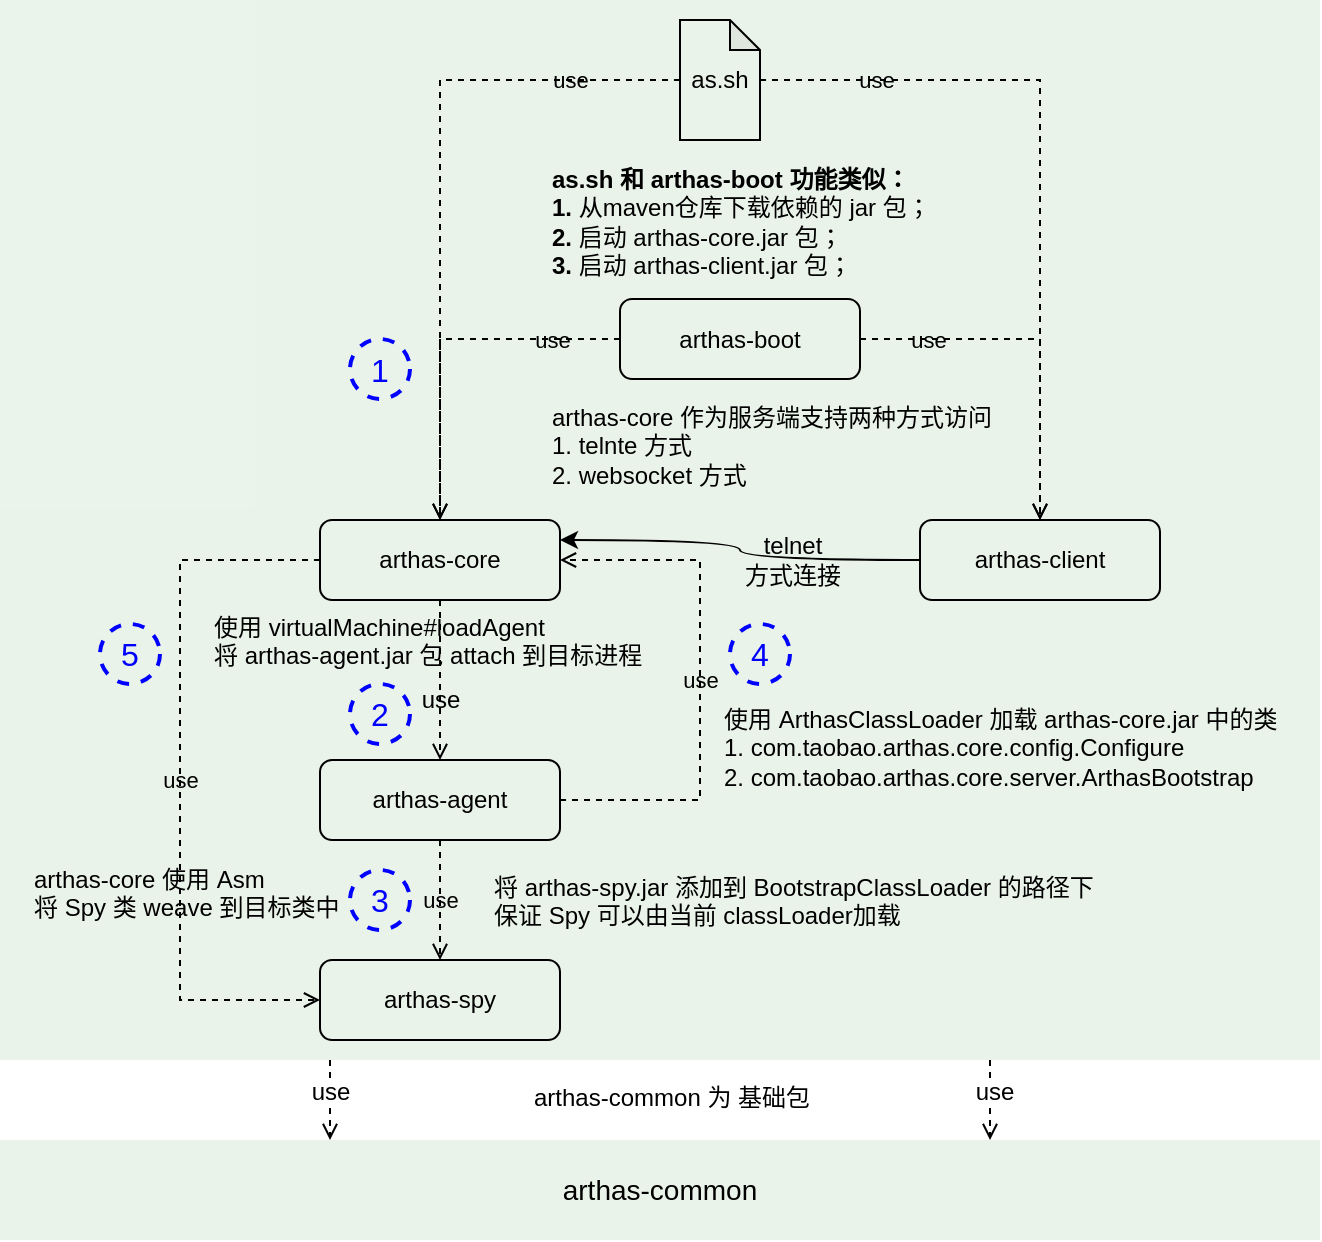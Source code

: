 <mxfile pages="1" version="11.2.8" type="github"><diagram id="M2GeRGOPYq064RoH81QX" name="Page-1"><mxGraphModel dx="981" dy="614" grid="1" gridSize="10" guides="1" tooltips="1" connect="1" arrows="1" fold="1" page="1" pageScale="1" pageWidth="850" pageHeight="1100" math="0" shadow="0"><root><mxCell id="0"/><mxCell id="1" parent="0"/><mxCell id="NT79Mse57YBzNkKxj0bY-42" style="edgeStyle=orthogonalEdgeStyle;rounded=0;orthogonalLoop=1;jettySize=auto;html=1;exitX=0.25;exitY=1;exitDx=0;exitDy=0;entryX=0.25;entryY=0;entryDx=0;entryDy=0;dashed=1;labelBackgroundColor=none;endArrow=open;endFill=0;fontSize=12;fontColor=#0000FF;" edge="1" parent="1" source="NT79Mse57YBzNkKxj0bY-33" target="NT79Mse57YBzNkKxj0bY-40"><mxGeometry relative="1" as="geometry"/></mxCell><mxCell id="NT79Mse57YBzNkKxj0bY-45" value="use" style="text;html=1;resizable=0;points=[];align=center;verticalAlign=middle;labelBackgroundColor=#ffffff;fontSize=12;fontColor=#000000;" vertex="1" connectable="0" parent="NT79Mse57YBzNkKxj0bY-42"><mxGeometry x="-0.15" relative="1" as="geometry"><mxPoint y="-1" as="offset"/></mxGeometry></mxCell><mxCell id="NT79Mse57YBzNkKxj0bY-44" style="edgeStyle=orthogonalEdgeStyle;rounded=0;orthogonalLoop=1;jettySize=auto;html=1;exitX=0.75;exitY=1;exitDx=0;exitDy=0;entryX=0.75;entryY=0;entryDx=0;entryDy=0;dashed=1;labelBackgroundColor=none;endArrow=open;endFill=0;fontSize=12;fontColor=#0000FF;" edge="1" parent="1" source="NT79Mse57YBzNkKxj0bY-33" target="NT79Mse57YBzNkKxj0bY-40"><mxGeometry relative="1" as="geometry"/></mxCell><mxCell id="NT79Mse57YBzNkKxj0bY-47" value="use" style="text;html=1;resizable=0;points=[];align=center;verticalAlign=middle;labelBackgroundColor=#ffffff;fontSize=12;fontColor=#000000;" vertex="1" connectable="0" parent="NT79Mse57YBzNkKxj0bY-44"><mxGeometry x="-0.35" y="2" relative="1" as="geometry"><mxPoint y="3" as="offset"/></mxGeometry></mxCell><mxCell id="NT79Mse57YBzNkKxj0bY-33" value="" style="rounded=0;whiteSpace=wrap;html=1;labelBackgroundColor=none;strokeColor=none;fillColor=#d5e8d4;fontSize=14;gradientColor=none;opacity=50;" vertex="1" parent="1"><mxGeometry x="80" y="100" width="660" height="530" as="geometry"/></mxCell><mxCell id="NT79Mse57YBzNkKxj0bY-11" value="use" style="rounded=0;orthogonalLoop=1;jettySize=auto;html=1;entryX=0.5;entryY=0;entryDx=0;entryDy=0;edgeStyle=orthogonalEdgeStyle;dashed=1;endArrow=open;endFill=0;labelBackgroundColor=none;" edge="1" parent="1" source="Z1wNyABc7ycYgOkXW4Ao-1" target="Z1wNyABc7ycYgOkXW4Ao-3"><mxGeometry x="-0.677" relative="1" as="geometry"><Array as="points"><mxPoint x="300" y="140"/></Array><mxPoint as="offset"/></mxGeometry></mxCell><mxCell id="NT79Mse57YBzNkKxj0bY-14" value="use" style="edgeStyle=orthogonalEdgeStyle;rounded=0;orthogonalLoop=1;jettySize=auto;html=1;dashed=1;endArrow=open;endFill=0;entryX=0.5;entryY=0;entryDx=0;entryDy=0;labelBackgroundColor=none;" edge="1" parent="1" source="Z1wNyABc7ycYgOkXW4Ao-1" target="Z1wNyABc7ycYgOkXW4Ao-4"><mxGeometry x="-0.677" relative="1" as="geometry"><mxPoint x="540" y="360" as="targetPoint"/><Array as="points"><mxPoint x="600" y="140"/></Array><mxPoint as="offset"/></mxGeometry></mxCell><mxCell id="Z1wNyABc7ycYgOkXW4Ao-1" value="as.sh" style="shape=note;whiteSpace=wrap;html=1;backgroundOutline=1;darkOpacity=0.05;fillColor=none;size=15;fontSize=12;fontStyle=0" parent="1" vertex="1"><mxGeometry x="420" y="110" width="40" height="60" as="geometry"/></mxCell><mxCell id="NT79Mse57YBzNkKxj0bY-12" value="use" style="edgeStyle=orthogonalEdgeStyle;rounded=0;orthogonalLoop=1;jettySize=auto;html=1;entryX=0.5;entryY=0;entryDx=0;entryDy=0;dashed=1;endArrow=open;endFill=0;labelBackgroundColor=none;" edge="1" parent="1" source="Z1wNyABc7ycYgOkXW4Ao-2" target="Z1wNyABc7ycYgOkXW4Ao-3"><mxGeometry x="-0.625" relative="1" as="geometry"><mxPoint x="330" y="350" as="targetPoint"/><Array as="points"><mxPoint x="300" y="270"/></Array><mxPoint as="offset"/></mxGeometry></mxCell><mxCell id="NT79Mse57YBzNkKxj0bY-13" value="use" style="edgeStyle=orthogonalEdgeStyle;rounded=0;orthogonalLoop=1;jettySize=auto;html=1;entryX=0.5;entryY=0;entryDx=0;entryDy=0;dashed=1;endArrow=open;endFill=0;labelBackgroundColor=none;" edge="1" parent="1" source="Z1wNyABc7ycYgOkXW4Ao-2" target="Z1wNyABc7ycYgOkXW4Ao-4"><mxGeometry x="-0.625" relative="1" as="geometry"><Array as="points"><mxPoint x="600" y="270"/></Array><mxPoint as="offset"/></mxGeometry></mxCell><mxCell id="Z1wNyABc7ycYgOkXW4Ao-2" value="arthas-boot" style="rounded=1;whiteSpace=wrap;html=1;fillColor=none;fontSize=12;fontStyle=0" parent="1" vertex="1"><mxGeometry x="390" y="249.5" width="120" height="40" as="geometry"/></mxCell><mxCell id="NT79Mse57YBzNkKxj0bY-4" style="edgeStyle=orthogonalEdgeStyle;rounded=0;orthogonalLoop=1;jettySize=auto;html=1;dashed=1;endArrow=open;endFill=0;" edge="1" parent="1" source="Z1wNyABc7ycYgOkXW4Ao-3" target="NT79Mse57YBzNkKxj0bY-1"><mxGeometry relative="1" as="geometry"/></mxCell><mxCell id="NT79Mse57YBzNkKxj0bY-5" value="use" style="text;html=1;resizable=0;points=[];align=center;verticalAlign=middle;labelBackgroundColor=none;" vertex="1" connectable="0" parent="NT79Mse57YBzNkKxj0bY-4"><mxGeometry x="-0.575" y="1" relative="1" as="geometry"><mxPoint x="-1" y="33" as="offset"/></mxGeometry></mxCell><mxCell id="NT79Mse57YBzNkKxj0bY-8" value="use" style="edgeStyle=orthogonalEdgeStyle;rounded=0;orthogonalLoop=1;jettySize=auto;html=1;entryX=0;entryY=0.5;entryDx=0;entryDy=0;dashed=1;endArrow=open;endFill=0;labelBackgroundColor=none;" edge="1" parent="1" source="Z1wNyABc7ycYgOkXW4Ao-3" target="NT79Mse57YBzNkKxj0bY-3"><mxGeometry relative="1" as="geometry"><Array as="points"><mxPoint x="170" y="380"/><mxPoint x="170" y="600"/></Array></mxGeometry></mxCell><mxCell id="Z1wNyABc7ycYgOkXW4Ao-3" value="arthas-core" style="rounded=1;whiteSpace=wrap;html=1;fillColor=none;fontSize=12;fontStyle=0" parent="1" vertex="1"><mxGeometry x="240" y="360" width="120" height="40" as="geometry"/></mxCell><mxCell id="NT79Mse57YBzNkKxj0bY-9" style="edgeStyle=orthogonalEdgeStyle;rounded=0;orthogonalLoop=1;jettySize=auto;html=1;entryX=1;entryY=0.25;entryDx=0;entryDy=0;curved=1;" edge="1" parent="1" source="Z1wNyABc7ycYgOkXW4Ao-4" target="Z1wNyABc7ycYgOkXW4Ao-3"><mxGeometry relative="1" as="geometry"/></mxCell><mxCell id="NT79Mse57YBzNkKxj0bY-10" value="telnet&lt;br&gt;方式连接" style="text;html=1;resizable=0;points=[];align=center;verticalAlign=middle;labelBackgroundColor=none;" vertex="1" connectable="0" parent="NT79Mse57YBzNkKxj0bY-9"><mxGeometry x="0.139" y="4" relative="1" as="geometry"><mxPoint x="34" y="6" as="offset"/></mxGeometry></mxCell><mxCell id="Z1wNyABc7ycYgOkXW4Ao-4" value="arthas-client" style="rounded=1;whiteSpace=wrap;html=1;fillColor=none;fontSize=12;fontStyle=0" parent="1" vertex="1"><mxGeometry x="540" y="360" width="120" height="40" as="geometry"/></mxCell><mxCell id="NT79Mse57YBzNkKxj0bY-6" value="use" style="edgeStyle=orthogonalEdgeStyle;rounded=0;orthogonalLoop=1;jettySize=auto;html=1;entryX=0.5;entryY=0;entryDx=0;entryDy=0;dashed=1;endArrow=open;endFill=0;labelBackgroundColor=none;" edge="1" parent="1" source="NT79Mse57YBzNkKxj0bY-1" target="NT79Mse57YBzNkKxj0bY-3"><mxGeometry relative="1" as="geometry"/></mxCell><mxCell id="NT79Mse57YBzNkKxj0bY-7" value="use" style="edgeStyle=orthogonalEdgeStyle;rounded=0;orthogonalLoop=1;jettySize=auto;html=1;entryX=1;entryY=0.5;entryDx=0;entryDy=0;dashed=1;exitX=1;exitY=0.5;exitDx=0;exitDy=0;endArrow=open;endFill=0;labelBackgroundColor=none;" edge="1" parent="1" source="NT79Mse57YBzNkKxj0bY-1" target="Z1wNyABc7ycYgOkXW4Ao-3"><mxGeometry relative="1" as="geometry"><Array as="points"><mxPoint x="430" y="500"/><mxPoint x="430" y="380"/></Array></mxGeometry></mxCell><mxCell id="NT79Mse57YBzNkKxj0bY-1" value="arthas-agent" style="rounded=1;whiteSpace=wrap;html=1;fillColor=none;fontSize=12;fontStyle=0" vertex="1" parent="1"><mxGeometry x="240" y="480" width="120" height="40" as="geometry"/></mxCell><mxCell id="NT79Mse57YBzNkKxj0bY-3" value="arthas-spy" style="rounded=1;whiteSpace=wrap;html=1;fillColor=none;fontSize=12;fontStyle=0" vertex="1" parent="1"><mxGeometry x="240" y="580" width="120" height="40" as="geometry"/></mxCell><mxCell id="NT79Mse57YBzNkKxj0bY-15" value="&lt;b&gt;as.sh 和 arthas-boot 功能类似：&lt;/b&gt;&lt;br&gt;&lt;b&gt;1. &lt;/b&gt;从maven仓库下载依赖的 jar 包；&lt;br&gt;&lt;b&gt;2.&lt;/b&gt; 启动 arthas-core.jar 包；&lt;br&gt;&lt;b&gt;3.&lt;/b&gt; 启动 arthas-client.jar 包；" style="text;html=1;resizable=0;points=[];autosize=1;align=left;verticalAlign=top;spacingTop=-4;" vertex="1" parent="1"><mxGeometry x="354" y="180" width="200" height="60" as="geometry"/></mxCell><mxCell id="NT79Mse57YBzNkKxj0bY-18" value="arthas-core 作为服务端支持两种方式访问&lt;br&gt;1. telnte 方式&lt;br&gt;2. websocket 方式" style="text;html=1;resizable=0;points=[];autosize=1;align=left;verticalAlign=top;spacingTop=-4;" vertex="1" parent="1"><mxGeometry x="354" y="299" width="240" height="40" as="geometry"/></mxCell><mxCell id="NT79Mse57YBzNkKxj0bY-19" value="使用 virtualMachine#loadAgent&lt;br&gt;将 arthas-agent.jar 包 attach 到目标进程" style="text;html=1;resizable=0;points=[];autosize=1;align=left;verticalAlign=top;spacingTop=-4;strokeColor=none;fillColor=none;labelBackgroundColor=none;" vertex="1" parent="1"><mxGeometry x="185" y="404" width="230" height="30" as="geometry"/></mxCell><mxCell id="NT79Mse57YBzNkKxj0bY-20" value="将 arthas-spy.jar 添加到 BootstrapClassLoader 的路径下&lt;br&gt;保证 Spy 可以由当前 classLoader加载" style="text;html=1;resizable=0;points=[];autosize=1;align=left;verticalAlign=top;spacingTop=-4;" vertex="1" parent="1"><mxGeometry x="325" y="534" width="320" height="30" as="geometry"/></mxCell><mxCell id="NT79Mse57YBzNkKxj0bY-21" value="arthas-core 使用 Asm&lt;br&gt;将 Spy 类 weave 到目标类中" style="text;html=1;resizable=0;points=[];autosize=1;align=left;verticalAlign=top;spacingTop=-4;flipV=0;direction=west;" vertex="1" parent="1"><mxGeometry x="95" y="530" width="170" height="30" as="geometry"/></mxCell><mxCell id="NT79Mse57YBzNkKxj0bY-22" value="使用 ArthasClassLoader 加载 arthas-core.jar 中的类&lt;br&gt;1. com.taobao.arthas.core.config.Configure&lt;br&gt;2. com.taobao.arthas.core.server.ArthasBootstrap" style="text;html=1;resizable=0;points=[];autosize=1;align=left;verticalAlign=top;spacingTop=-4;" vertex="1" parent="1"><mxGeometry x="440" y="450" width="290" height="40" as="geometry"/></mxCell><mxCell id="NT79Mse57YBzNkKxj0bY-35" value="1" style="ellipse;whiteSpace=wrap;html=1;aspect=fixed;rounded=1;labelBackgroundColor=none;strokeColor=#0000FF;fillColor=none;fontSize=16;fontColor=#0000FF;dashed=1;strokeWidth=2;" vertex="1" parent="1"><mxGeometry x="255" y="269.5" width="30" height="30" as="geometry"/></mxCell><mxCell id="NT79Mse57YBzNkKxj0bY-36" value="2" style="ellipse;whiteSpace=wrap;html=1;aspect=fixed;rounded=1;labelBackgroundColor=none;strokeColor=#0000FF;fillColor=none;fontSize=16;fontColor=#0000FF;dashed=1;strokeWidth=2;" vertex="1" parent="1"><mxGeometry x="255" y="442" width="30" height="30" as="geometry"/></mxCell><mxCell id="NT79Mse57YBzNkKxj0bY-37" value="3" style="ellipse;whiteSpace=wrap;html=1;aspect=fixed;rounded=1;labelBackgroundColor=none;strokeColor=#0000FF;fillColor=none;fontSize=16;fontColor=#0000FF;dashed=1;strokeWidth=2;" vertex="1" parent="1"><mxGeometry x="255" y="535" width="30" height="30" as="geometry"/></mxCell><mxCell id="NT79Mse57YBzNkKxj0bY-38" value="4" style="ellipse;whiteSpace=wrap;html=1;aspect=fixed;rounded=1;labelBackgroundColor=none;strokeColor=#0000FF;fillColor=none;fontSize=16;fontColor=#0000FF;dashed=1;strokeWidth=2;" vertex="1" parent="1"><mxGeometry x="445" y="412" width="30" height="30" as="geometry"/></mxCell><mxCell id="NT79Mse57YBzNkKxj0bY-39" value="5" style="ellipse;whiteSpace=wrap;html=1;aspect=fixed;rounded=1;labelBackgroundColor=none;strokeColor=#0000FF;fillColor=none;fontSize=16;fontColor=#0000FF;dashed=1;strokeWidth=2;" vertex="1" parent="1"><mxGeometry x="130" y="412" width="30" height="30" as="geometry"/></mxCell><mxCell id="NT79Mse57YBzNkKxj0bY-40" value="arthas-common" style="rounded=0;whiteSpace=wrap;html=1;labelBackgroundColor=none;strokeColor=none;fillColor=#d5e8d4;fontSize=14;gradientColor=none;opacity=50;" vertex="1" parent="1"><mxGeometry x="80" y="670" width="660" height="50" as="geometry"/></mxCell><mxCell id="NT79Mse57YBzNkKxj0bY-48" value="arthas-common 为 基础包" style="text;html=1;resizable=0;points=[];autosize=1;align=left;verticalAlign=top;spacingTop=-4;fontSize=12;fontColor=#000000;" vertex="1" parent="1"><mxGeometry x="345" y="639" width="150" height="20" as="geometry"/></mxCell></root></mxGraphModel></diagram></mxfile>